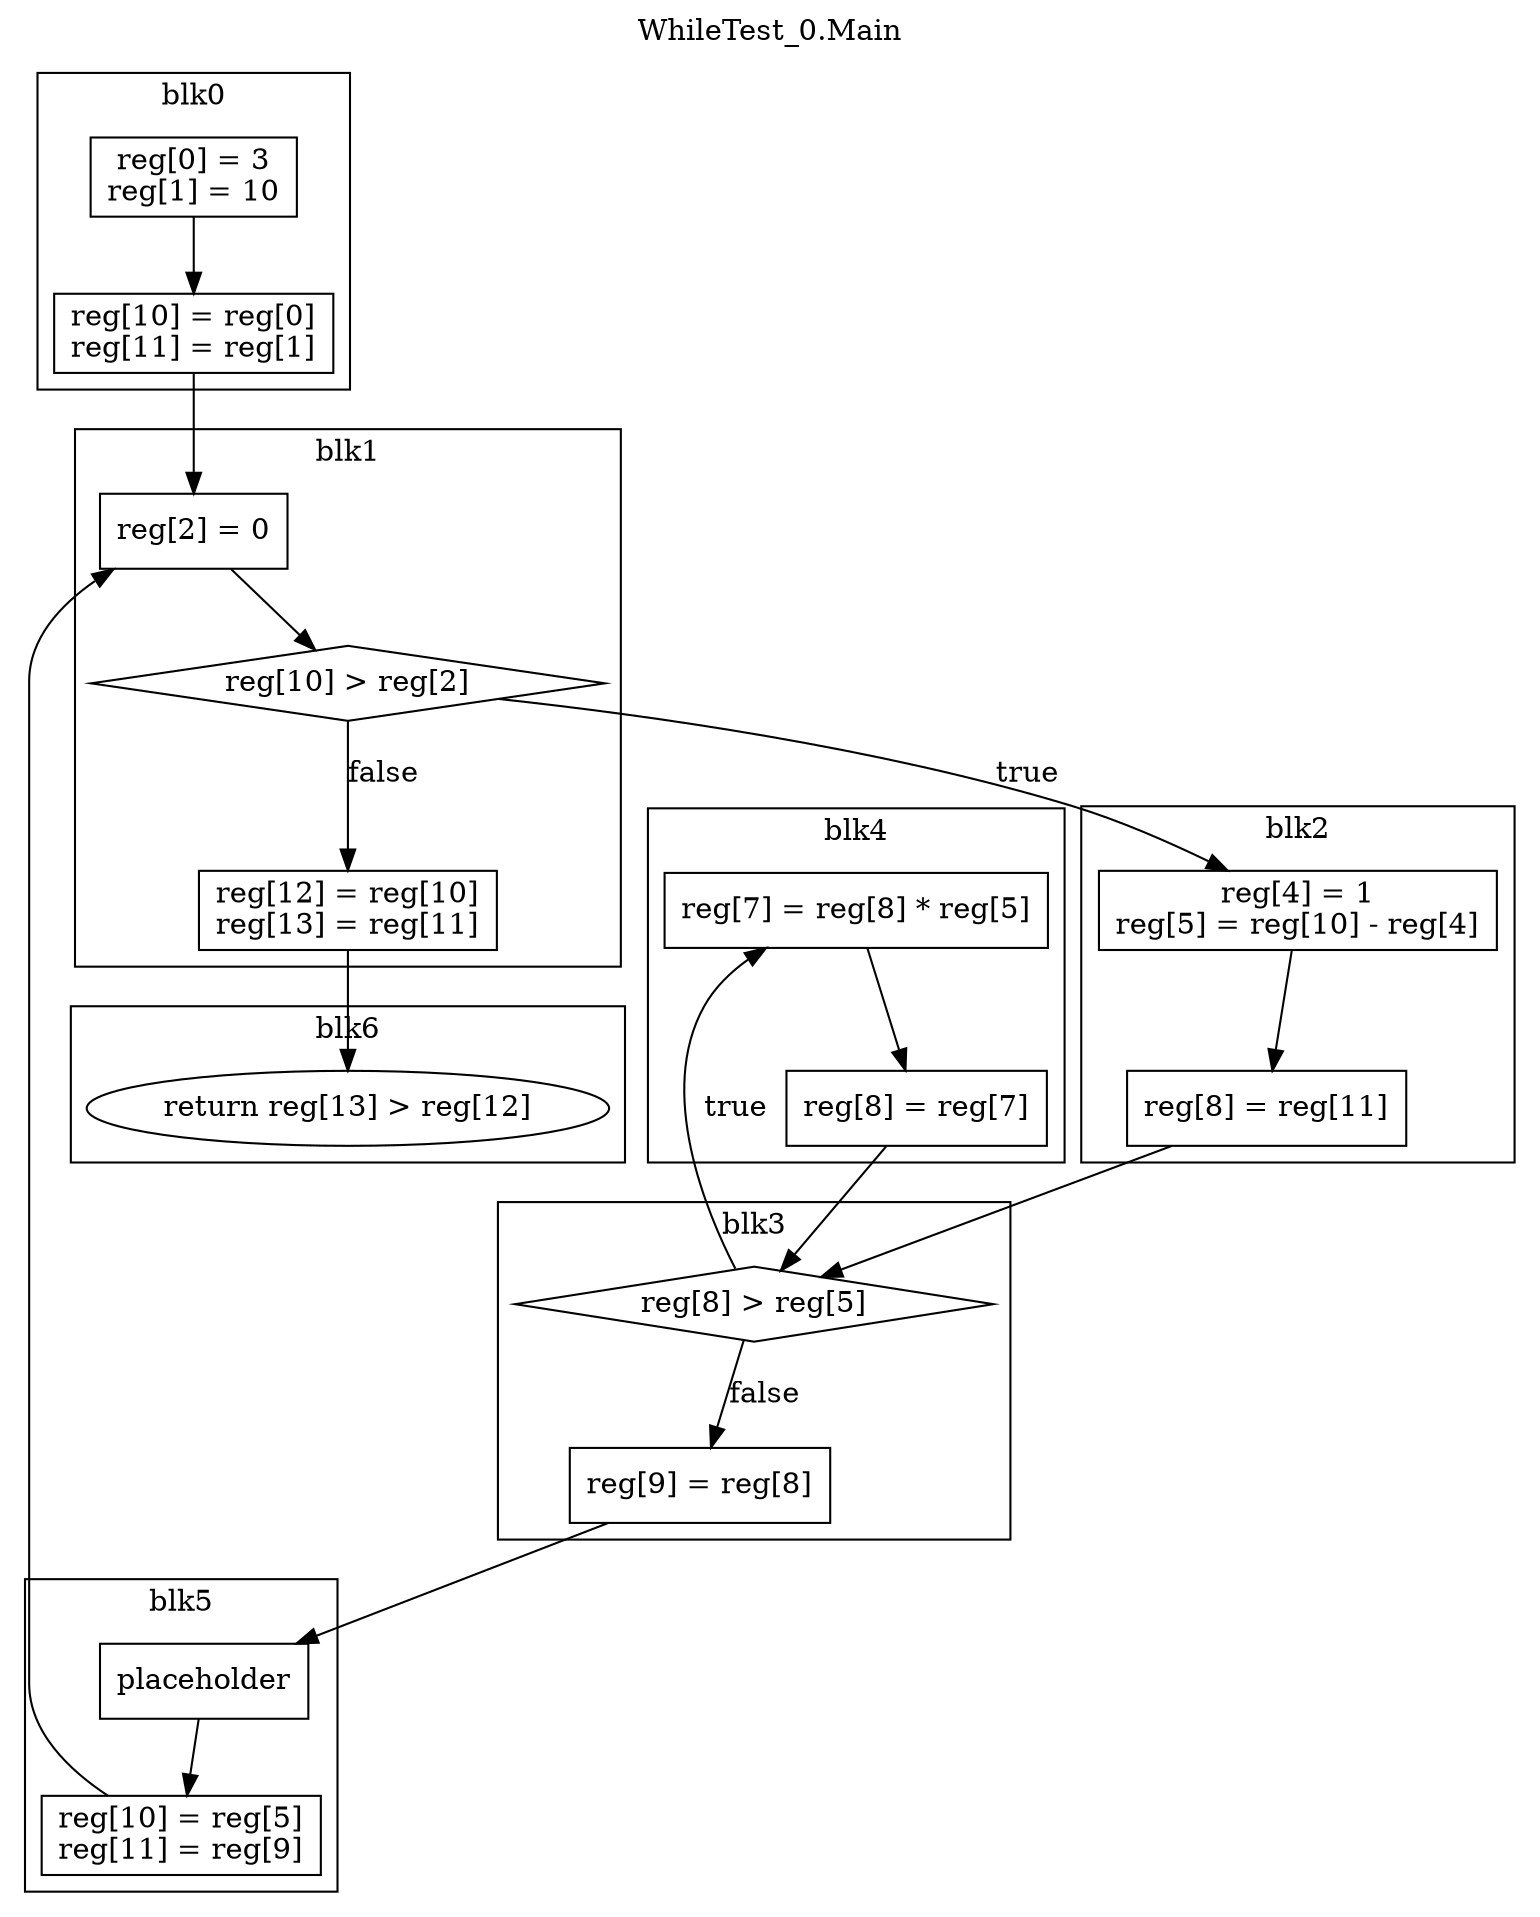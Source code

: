 digraph {
  rankdir=TB;
  b0_l0 -> b0_jmp
  b0_jmp -> b1_l0
  b0_l0 [label="reg[0] = 3\nreg[1] = 10\n", shape=box]
  b0_jmp [label="reg[10] = reg[0]\nreg[11] = reg[1]\n", shape=box]
  subgraph cluster_b0 {
    label = "blk0";
    b0_l0;
    b0_jmp;
  }
  b1_l0 -> b1_cond
  b1_cond [label="reg[10] > reg[2]", shape=diamond]
  b1_cond -> b2_l0 [label="true"]
  b1_cond -> b1_false [label="false"]
  b1_false -> b6_l0 
  b1_l0 [label="reg[2] = 0\n", shape=box]
  b1_false [label="reg[12] = reg[10]\nreg[13] = reg[11]\n", shape=box]
  subgraph cluster_b1 {
    label = "blk1";
    b1_l0;
    b1_cond;
    b1_false;
  }
  b2_l0 -> b2_jmp
  b2_jmp -> b3_l0
  b2_l0 [label="reg[4] = 1\nreg[5] = reg[10] - reg[4]\n", shape=box]
  b2_jmp [label="reg[8] = reg[11]\n", shape=box]
  subgraph cluster_b2 {
    label = "blk2";
    b2_l0;
    b2_jmp;
  }
  b3_l0 [label="reg[8] > reg[5]", shape=diamond]
  b3_l0 -> b4_l0 [label="true"]
  b3_l0 -> b3_false [label="false"]
  b3_false -> b5_l0 
  b3_false [label="reg[9] = reg[8]\n", shape=box]
  subgraph cluster_b3 {
    label = "blk3";
    b3_l0;
    b3_false;
  }
  b4_l0 -> b4_jmp
  b4_jmp -> b3_l0
  b4_l0 [label="reg[7] = reg[8] * reg[5]\n", shape=box]
  b4_jmp [label="reg[8] = reg[7]\n", shape=box]
  subgraph cluster_b4 {
    label = "blk4";
    b4_l0;
    b4_jmp;
  }
  b5_l0 -> b5_jmp
  b5_jmp -> b1_l0
  b5_l0 [label="placeholder", shape=box]
  b5_jmp [label="reg[10] = reg[5]\nreg[11] = reg[9]\n", shape=box]
  subgraph cluster_b5 {
    label = "blk5";
    b5_l0;
    b5_jmp;
  }
  b6_l0 [label="return reg[13] > reg[12]"]
  subgraph cluster_b6 {
    label = "blk6";
    b6_l0;
  }
  labelloc="t"
  label="WhileTest_0.Main"
}